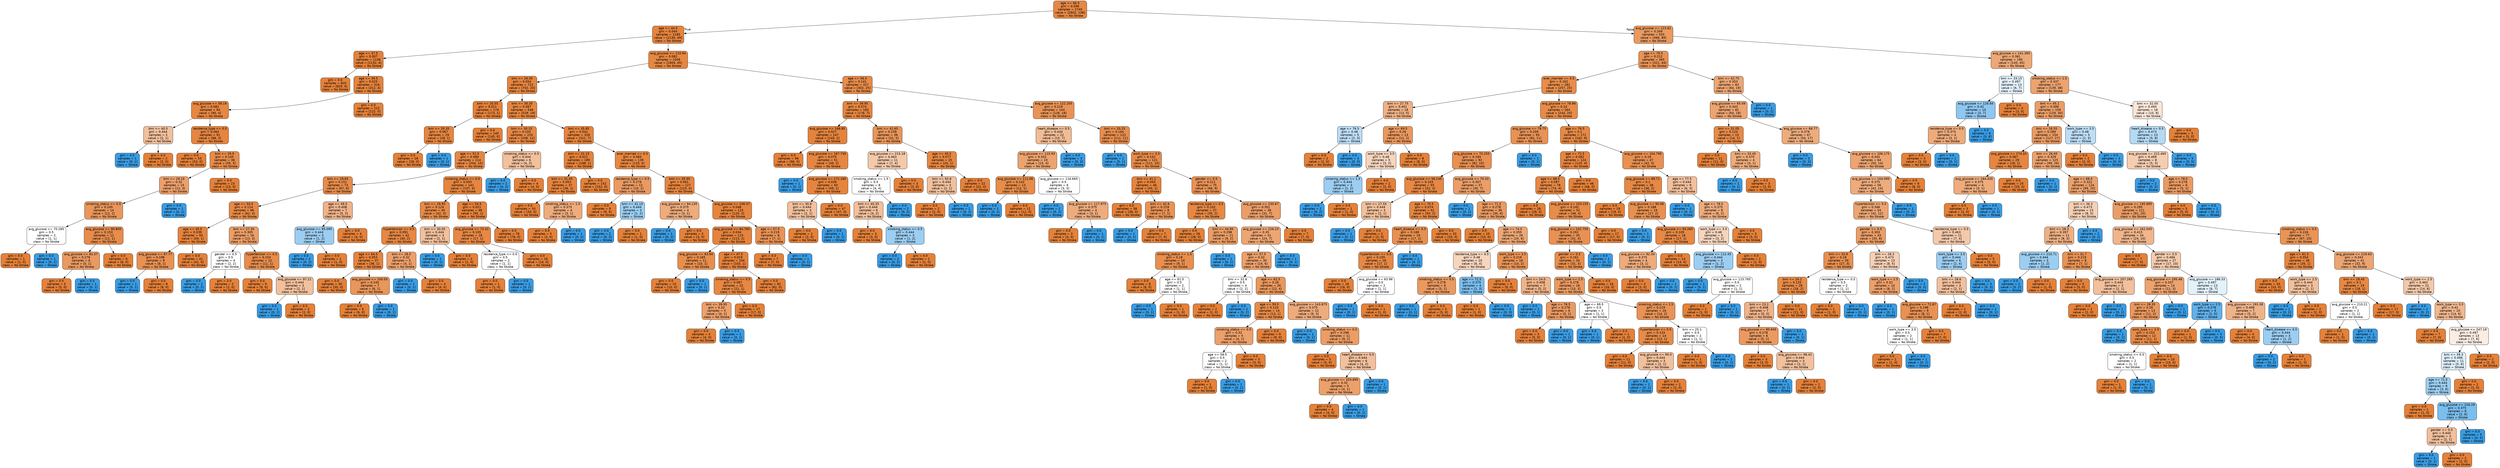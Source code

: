 digraph Tree {
node [shape=box, style="filled, rounded", color="black", fontname="helvetica"] ;
edge [fontname="helvetica"] ;
0 [label="age <= 66.5\ngini = 0.096\nsamples = 2740\nvalue = [2602, 138]\nclass = No Stroke", fillcolor="#e68844"] ;
1 [label="age <= 44.5\ngini = 0.044\nsamples = 2185\nvalue = [2136, 49]\nclass = No Stroke", fillcolor="#e6843e"] ;
0 -> 1 [labeldistance=2.5, labelangle=45, headlabel="True"] ;
2 [label="age <= 37.5\ngini = 0.007\nsamples = 1136\nvalue = [1132, 4]\nclass = No Stroke", fillcolor="#e5813a"] ;
1 -> 2 ;
3 [label="gini = 0.0\nsamples = 820\nvalue = [820, 0]\nclass = No Stroke", fillcolor="#e58139"] ;
2 -> 3 ;
4 [label="age <= 39.5\ngini = 0.025\nsamples = 316\nvalue = [312, 4]\nclass = No Stroke", fillcolor="#e5833c"] ;
2 -> 4 ;
5 [label="avg_glucose <= 58.19\ngini = 0.081\nsamples = 94\nvalue = [90, 4]\nclass = No Stroke", fillcolor="#e68742"] ;
4 -> 5 ;
6 [label="bmi <= 40.5\ngini = 0.444\nsamples = 3\nvalue = [2, 1]\nclass = No Stroke", fillcolor="#f2c09c"] ;
5 -> 6 ;
7 [label="gini = 0.0\nsamples = 1\nvalue = [0, 1]\nclass = Stroke", fillcolor="#399de5"] ;
6 -> 7 ;
8 [label="gini = 0.0\nsamples = 2\nvalue = [2, 0]\nclass = No Stroke", fillcolor="#e58139"] ;
6 -> 8 ;
9 [label="residence_type <= 0.5\ngini = 0.064\nsamples = 91\nvalue = [88, 3]\nclass = No Stroke", fillcolor="#e68540"] ;
5 -> 9 ;
10 [label="gini = 0.0\nsamples = 53\nvalue = [53, 0]\nclass = No Stroke", fillcolor="#e58139"] ;
9 -> 10 ;
11 [label="bmi <= 29.9\ngini = 0.145\nsamples = 38\nvalue = [35, 3]\nclass = No Stroke", fillcolor="#e78c4a"] ;
9 -> 11 ;
12 [label="bmi <= 29.15\ngini = 0.32\nsamples = 15\nvalue = [12, 3]\nclass = No Stroke", fillcolor="#eca06a"] ;
11 -> 12 ;
13 [label="smoking_status <= 0.5\ngini = 0.245\nsamples = 14\nvalue = [12, 2]\nclass = No Stroke", fillcolor="#e9965a"] ;
12 -> 13 ;
14 [label="avg_glucose <= 70.285\ngini = 0.5\nsamples = 2\nvalue = [1, 1]\nclass = No Stroke", fillcolor="#ffffff"] ;
13 -> 14 ;
15 [label="gini = 0.0\nsamples = 1\nvalue = [1, 0]\nclass = No Stroke", fillcolor="#e58139"] ;
14 -> 15 ;
16 [label="gini = 0.0\nsamples = 1\nvalue = [0, 1]\nclass = Stroke", fillcolor="#399de5"] ;
14 -> 16 ;
17 [label="avg_glucose <= 90.805\ngini = 0.153\nsamples = 12\nvalue = [11, 1]\nclass = No Stroke", fillcolor="#e78c4b"] ;
13 -> 17 ;
18 [label="avg_glucose <= 81.07\ngini = 0.278\nsamples = 6\nvalue = [5, 1]\nclass = No Stroke", fillcolor="#ea9a61"] ;
17 -> 18 ;
19 [label="gini = 0.0\nsamples = 5\nvalue = [5, 0]\nclass = No Stroke", fillcolor="#e58139"] ;
18 -> 19 ;
20 [label="gini = 0.0\nsamples = 1\nvalue = [0, 1]\nclass = Stroke", fillcolor="#399de5"] ;
18 -> 20 ;
21 [label="gini = 0.0\nsamples = 6\nvalue = [6, 0]\nclass = No Stroke", fillcolor="#e58139"] ;
17 -> 21 ;
22 [label="gini = 0.0\nsamples = 1\nvalue = [0, 1]\nclass = Stroke", fillcolor="#399de5"] ;
12 -> 22 ;
23 [label="gini = 0.0\nsamples = 23\nvalue = [23, 0]\nclass = No Stroke", fillcolor="#e58139"] ;
11 -> 23 ;
24 [label="gini = 0.0\nsamples = 222\nvalue = [222, 0]\nclass = No Stroke", fillcolor="#e58139"] ;
4 -> 24 ;
25 [label="avg_glucose <= 110.94\ngini = 0.082\nsamples = 1049\nvalue = [1004, 45]\nclass = No Stroke", fillcolor="#e68742"] ;
1 -> 25 ;
26 [label="bmi <= 26.35\ngini = 0.054\nsamples = 722\nvalue = [702, 20]\nclass = No Stroke", fillcolor="#e6853f"] ;
25 -> 26 ;
27 [label="bmi <= 20.55\ngini = 0.011\nsamples = 174\nvalue = [173, 1]\nclass = No Stroke", fillcolor="#e5823a"] ;
26 -> 27 ;
28 [label="bmi <= 20.35\ngini = 0.067\nsamples = 29\nvalue = [28, 1]\nclass = No Stroke", fillcolor="#e68640"] ;
27 -> 28 ;
29 [label="gini = 0.0\nsamples = 28\nvalue = [28, 0]\nclass = No Stroke", fillcolor="#e58139"] ;
28 -> 29 ;
30 [label="gini = 0.0\nsamples = 1\nvalue = [0, 1]\nclass = Stroke", fillcolor="#399de5"] ;
28 -> 30 ;
31 [label="gini = 0.0\nsamples = 145\nvalue = [145, 0]\nclass = No Stroke", fillcolor="#e58139"] ;
27 -> 31 ;
32 [label="bmi <= 30.35\ngini = 0.067\nsamples = 548\nvalue = [529, 19]\nclass = No Stroke", fillcolor="#e68640"] ;
26 -> 32 ;
33 [label="bmi <= 30.15\ngini = 0.103\nsamples = 220\nvalue = [208, 12]\nclass = No Stroke", fillcolor="#e68844"] ;
32 -> 33 ;
34 [label="age <= 52.5\ngini = 0.089\nsamples = 214\nvalue = [204, 10]\nclass = No Stroke", fillcolor="#e68743"] ;
33 -> 34 ;
35 [label="bmi <= 29.65\ngini = 0.151\nsamples = 73\nvalue = [67, 6]\nclass = No Stroke", fillcolor="#e78c4b"] ;
34 -> 35 ;
36 [label="age <= 50.5\ngini = 0.114\nsamples = 66\nvalue = [62, 4]\nclass = No Stroke", fillcolor="#e78946"] ;
35 -> 36 ;
37 [label="age <= 45.5\ngini = 0.039\nsamples = 50\nvalue = [49, 1]\nclass = No Stroke", fillcolor="#e6843d"] ;
36 -> 37 ;
38 [label="avg_glucose <= 67.77\ngini = 0.198\nsamples = 9\nvalue = [8, 1]\nclass = No Stroke", fillcolor="#e89152"] ;
37 -> 38 ;
39 [label="gini = 0.0\nsamples = 1\nvalue = [0, 1]\nclass = Stroke", fillcolor="#399de5"] ;
38 -> 39 ;
40 [label="gini = 0.0\nsamples = 8\nvalue = [8, 0]\nclass = No Stroke", fillcolor="#e58139"] ;
38 -> 40 ;
41 [label="gini = 0.0\nsamples = 41\nvalue = [41, 0]\nclass = No Stroke", fillcolor="#e58139"] ;
37 -> 41 ;
42 [label="bmi <= 27.35\ngini = 0.305\nsamples = 16\nvalue = [13, 3]\nclass = No Stroke", fillcolor="#eb9e67"] ;
36 -> 42 ;
43 [label="gender <= 0.5\ngini = 0.5\nsamples = 4\nvalue = [2, 2]\nclass = No Stroke", fillcolor="#ffffff"] ;
42 -> 43 ;
44 [label="gini = 0.0\nsamples = 2\nvalue = [0, 2]\nclass = Stroke", fillcolor="#399de5"] ;
43 -> 44 ;
45 [label="gini = 0.0\nsamples = 2\nvalue = [2, 0]\nclass = No Stroke", fillcolor="#e58139"] ;
43 -> 45 ;
46 [label="hypertension <= 0.5\ngini = 0.153\nsamples = 12\nvalue = [11, 1]\nclass = No Stroke", fillcolor="#e78c4b"] ;
42 -> 46 ;
47 [label="gini = 0.0\nsamples = 9\nvalue = [9, 0]\nclass = No Stroke", fillcolor="#e58139"] ;
46 -> 47 ;
48 [label="avg_glucose <= 97.21\ngini = 0.444\nsamples = 3\nvalue = [2, 1]\nclass = No Stroke", fillcolor="#f2c09c"] ;
46 -> 48 ;
49 [label="gini = 0.0\nsamples = 1\nvalue = [0, 1]\nclass = Stroke", fillcolor="#399de5"] ;
48 -> 49 ;
50 [label="gini = 0.0\nsamples = 2\nvalue = [2, 0]\nclass = No Stroke", fillcolor="#e58139"] ;
48 -> 50 ;
51 [label="age <= 49.5\ngini = 0.408\nsamples = 7\nvalue = [5, 2]\nclass = No Stroke", fillcolor="#efb388"] ;
35 -> 51 ;
52 [label="avg_glucose <= 95.095\ngini = 0.444\nsamples = 3\nvalue = [1, 2]\nclass = Stroke", fillcolor="#9ccef2"] ;
51 -> 52 ;
53 [label="gini = 0.0\nsamples = 2\nvalue = [0, 2]\nclass = Stroke", fillcolor="#399de5"] ;
52 -> 53 ;
54 [label="gini = 0.0\nsamples = 1\nvalue = [1, 0]\nclass = No Stroke", fillcolor="#e58139"] ;
52 -> 54 ;
55 [label="gini = 0.0\nsamples = 4\nvalue = [4, 0]\nclass = No Stroke", fillcolor="#e58139"] ;
51 -> 55 ;
56 [label="smoking_status <= 0.5\ngini = 0.055\nsamples = 141\nvalue = [137, 4]\nclass = No Stroke", fillcolor="#e6853f"] ;
34 -> 56 ;
57 [label="bmi <= 29.95\ngini = 0.124\nsamples = 45\nvalue = [42, 3]\nclass = No Stroke", fillcolor="#e78a47"] ;
56 -> 57 ;
58 [label="hypertension <= 0.5\ngini = 0.091\nsamples = 42\nvalue = [40, 2]\nclass = No Stroke", fillcolor="#e68743"] ;
57 -> 58 ;
59 [label="age <= 64.5\ngini = 0.053\nsamples = 37\nvalue = [36, 1]\nclass = No Stroke", fillcolor="#e6843e"] ;
58 -> 59 ;
60 [label="gini = 0.0\nsamples = 30\nvalue = [30, 0]\nclass = No Stroke", fillcolor="#e58139"] ;
59 -> 60 ;
61 [label="avg_glucose <= 100.05\ngini = 0.245\nsamples = 7\nvalue = [6, 1]\nclass = No Stroke", fillcolor="#e9965a"] ;
59 -> 61 ;
62 [label="gini = 0.0\nsamples = 6\nvalue = [6, 0]\nclass = No Stroke", fillcolor="#e58139"] ;
61 -> 62 ;
63 [label="gini = 0.0\nsamples = 1\nvalue = [0, 1]\nclass = Stroke", fillcolor="#399de5"] ;
61 -> 63 ;
64 [label="bmi <= 28.0\ngini = 0.32\nsamples = 5\nvalue = [4, 1]\nclass = No Stroke", fillcolor="#eca06a"] ;
58 -> 64 ;
65 [label="gini = 0.0\nsamples = 1\nvalue = [0, 1]\nclass = Stroke", fillcolor="#399de5"] ;
64 -> 65 ;
66 [label="gini = 0.0\nsamples = 4\nvalue = [4, 0]\nclass = No Stroke", fillcolor="#e58139"] ;
64 -> 66 ;
67 [label="bmi <= 30.05\ngini = 0.444\nsamples = 3\nvalue = [2, 1]\nclass = No Stroke", fillcolor="#f2c09c"] ;
57 -> 67 ;
68 [label="gini = 0.0\nsamples = 1\nvalue = [0, 1]\nclass = Stroke", fillcolor="#399de5"] ;
67 -> 68 ;
69 [label="gini = 0.0\nsamples = 2\nvalue = [2, 0]\nclass = No Stroke", fillcolor="#e58139"] ;
67 -> 69 ;
70 [label="age <= 54.5\ngini = 0.021\nsamples = 96\nvalue = [95, 1]\nclass = No Stroke", fillcolor="#e5823b"] ;
56 -> 70 ;
71 [label="avg_glucose <= 72.41\ngini = 0.105\nsamples = 18\nvalue = [17, 1]\nclass = No Stroke", fillcolor="#e78845"] ;
70 -> 71 ;
72 [label="residence_type <= 0.5\ngini = 0.5\nsamples = 2\nvalue = [1, 1]\nclass = No Stroke", fillcolor="#ffffff"] ;
71 -> 72 ;
73 [label="gini = 0.0\nsamples = 1\nvalue = [1, 0]\nclass = No Stroke", fillcolor="#e58139"] ;
72 -> 73 ;
74 [label="gini = 0.0\nsamples = 1\nvalue = [0, 1]\nclass = Stroke", fillcolor="#399de5"] ;
72 -> 74 ;
75 [label="gini = 0.0\nsamples = 16\nvalue = [16, 0]\nclass = No Stroke", fillcolor="#e58139"] ;
71 -> 75 ;
76 [label="gini = 0.0\nsamples = 78\nvalue = [78, 0]\nclass = No Stroke", fillcolor="#e58139"] ;
70 -> 76 ;
77 [label="smoking_status <= 0.5\ngini = 0.444\nsamples = 6\nvalue = [4, 2]\nclass = No Stroke", fillcolor="#f2c09c"] ;
33 -> 77 ;
78 [label="gini = 0.0\nsamples = 2\nvalue = [0, 2]\nclass = Stroke", fillcolor="#399de5"] ;
77 -> 78 ;
79 [label="gini = 0.0\nsamples = 4\nvalue = [4, 0]\nclass = No Stroke", fillcolor="#e58139"] ;
77 -> 79 ;
80 [label="bmi <= 35.85\ngini = 0.042\nsamples = 328\nvalue = [321, 7]\nclass = No Stroke", fillcolor="#e6843d"] ;
32 -> 80 ;
81 [label="bmi <= 31.15\ngini = 0.011\nsamples = 189\nvalue = [188, 1]\nclass = No Stroke", fillcolor="#e5823a"] ;
80 -> 81 ;
82 [label="bmi <= 31.05\ngini = 0.053\nsamples = 37\nvalue = [36, 1]\nclass = No Stroke", fillcolor="#e6843e"] ;
81 -> 82 ;
83 [label="gini = 0.0\nsamples = 33\nvalue = [33, 0]\nclass = No Stroke", fillcolor="#e58139"] ;
82 -> 83 ;
84 [label="smoking_status <= 1.5\ngini = 0.375\nsamples = 4\nvalue = [3, 1]\nclass = No Stroke", fillcolor="#eeab7b"] ;
82 -> 84 ;
85 [label="gini = 0.0\nsamples = 3\nvalue = [3, 0]\nclass = No Stroke", fillcolor="#e58139"] ;
84 -> 85 ;
86 [label="gini = 0.0\nsamples = 1\nvalue = [0, 1]\nclass = Stroke", fillcolor="#399de5"] ;
84 -> 86 ;
87 [label="gini = 0.0\nsamples = 152\nvalue = [152, 0]\nclass = No Stroke", fillcolor="#e58139"] ;
81 -> 87 ;
88 [label="ever_married <= 0.5\ngini = 0.083\nsamples = 139\nvalue = [133, 6]\nclass = No Stroke", fillcolor="#e68742"] ;
80 -> 88 ;
89 [label="residence_type <= 0.5\ngini = 0.278\nsamples = 12\nvalue = [10, 2]\nclass = No Stroke", fillcolor="#ea9a61"] ;
88 -> 89 ;
90 [label="gini = 0.0\nsamples = 9\nvalue = [9, 0]\nclass = No Stroke", fillcolor="#e58139"] ;
89 -> 90 ;
91 [label="bmi <= 41.15\ngini = 0.444\nsamples = 3\nvalue = [1, 2]\nclass = Stroke", fillcolor="#9ccef2"] ;
89 -> 91 ;
92 [label="gini = 0.0\nsamples = 2\nvalue = [0, 2]\nclass = Stroke", fillcolor="#399de5"] ;
91 -> 92 ;
93 [label="gini = 0.0\nsamples = 1\nvalue = [1, 0]\nclass = No Stroke", fillcolor="#e58139"] ;
91 -> 93 ;
94 [label="bmi <= 35.95\ngini = 0.061\nsamples = 127\nvalue = [123, 4]\nclass = No Stroke", fillcolor="#e6853f"] ;
88 -> 94 ;
95 [label="avg_glucose <= 94.135\ngini = 0.375\nsamples = 4\nvalue = [3, 1]\nclass = No Stroke", fillcolor="#eeab7b"] ;
94 -> 95 ;
96 [label="gini = 0.0\nsamples = 1\nvalue = [0, 1]\nclass = Stroke", fillcolor="#399de5"] ;
95 -> 96 ;
97 [label="gini = 0.0\nsamples = 3\nvalue = [3, 0]\nclass = No Stroke", fillcolor="#e58139"] ;
95 -> 97 ;
98 [label="avg_glucose <= 106.57\ngini = 0.048\nsamples = 123\nvalue = [120, 3]\nclass = No Stroke", fillcolor="#e6843e"] ;
94 -> 98 ;
99 [label="avg_glucose <= 64.765\ngini = 0.034\nsamples = 115\nvalue = [113, 2]\nclass = No Stroke", fillcolor="#e5833d"] ;
98 -> 99 ;
100 [label="avg_glucose <= 63.94\ngini = 0.165\nsamples = 11\nvalue = [10, 1]\nclass = No Stroke", fillcolor="#e88e4d"] ;
99 -> 100 ;
101 [label="gini = 0.0\nsamples = 10\nvalue = [10, 0]\nclass = No Stroke", fillcolor="#e58139"] ;
100 -> 101 ;
102 [label="gini = 0.0\nsamples = 1\nvalue = [0, 1]\nclass = Stroke", fillcolor="#399de5"] ;
100 -> 102 ;
103 [label="age <= 47.5\ngini = 0.019\nsamples = 104\nvalue = [103, 1]\nclass = No Stroke", fillcolor="#e5823b"] ;
99 -> 103 ;
104 [label="smoking_status <= 0.5\ngini = 0.087\nsamples = 22\nvalue = [21, 1]\nclass = No Stroke", fillcolor="#e68742"] ;
103 -> 104 ;
105 [label="bmi <= 39.95\ngini = 0.32\nsamples = 5\nvalue = [4, 1]\nclass = No Stroke", fillcolor="#eca06a"] ;
104 -> 105 ;
106 [label="gini = 0.0\nsamples = 4\nvalue = [4, 0]\nclass = No Stroke", fillcolor="#e58139"] ;
105 -> 106 ;
107 [label="gini = 0.0\nsamples = 1\nvalue = [0, 1]\nclass = Stroke", fillcolor="#399de5"] ;
105 -> 107 ;
108 [label="gini = 0.0\nsamples = 17\nvalue = [17, 0]\nclass = No Stroke", fillcolor="#e58139"] ;
104 -> 108 ;
109 [label="gini = 0.0\nsamples = 82\nvalue = [82, 0]\nclass = No Stroke", fillcolor="#e58139"] ;
103 -> 109 ;
110 [label="age <= 57.5\ngini = 0.219\nsamples = 8\nvalue = [7, 1]\nclass = No Stroke", fillcolor="#e99355"] ;
98 -> 110 ;
111 [label="gini = 0.0\nsamples = 7\nvalue = [7, 0]\nclass = No Stroke", fillcolor="#e58139"] ;
110 -> 111 ;
112 [label="gini = 0.0\nsamples = 1\nvalue = [0, 1]\nclass = Stroke", fillcolor="#399de5"] ;
110 -> 112 ;
113 [label="age <= 56.5\ngini = 0.141\nsamples = 327\nvalue = [302, 25]\nclass = No Stroke", fillcolor="#e78b49"] ;
25 -> 113 ;
114 [label="bmi <= 39.95\ngini = 0.074\nsamples = 183\nvalue = [176, 7]\nclass = No Stroke", fillcolor="#e68641"] ;
113 -> 114 ;
115 [label="avg_glucose <= 166.85\ngini = 0.027\nsamples = 147\nvalue = [145, 2]\nclass = No Stroke", fillcolor="#e5833c"] ;
114 -> 115 ;
116 [label="gini = 0.0\nsamples = 96\nvalue = [96, 0]\nclass = No Stroke", fillcolor="#e58139"] ;
115 -> 116 ;
117 [label="avg_glucose <= 167.735\ngini = 0.075\nsamples = 51\nvalue = [49, 2]\nclass = No Stroke", fillcolor="#e68641"] ;
115 -> 117 ;
118 [label="gini = 0.0\nsamples = 1\nvalue = [0, 1]\nclass = Stroke", fillcolor="#399de5"] ;
117 -> 118 ;
119 [label="avg_glucose <= 172.185\ngini = 0.039\nsamples = 50\nvalue = [49, 1]\nclass = No Stroke", fillcolor="#e6843d"] ;
117 -> 119 ;
120 [label="bmi <= 30.8\ngini = 0.444\nsamples = 3\nvalue = [2, 1]\nclass = No Stroke", fillcolor="#f2c09c"] ;
119 -> 120 ;
121 [label="gini = 0.0\nsamples = 2\nvalue = [2, 0]\nclass = No Stroke", fillcolor="#e58139"] ;
120 -> 121 ;
122 [label="gini = 0.0\nsamples = 1\nvalue = [0, 1]\nclass = Stroke", fillcolor="#399de5"] ;
120 -> 122 ;
123 [label="gini = 0.0\nsamples = 47\nvalue = [47, 0]\nclass = No Stroke", fillcolor="#e58139"] ;
119 -> 123 ;
124 [label="bmi <= 42.65\ngini = 0.239\nsamples = 36\nvalue = [31, 5]\nclass = No Stroke", fillcolor="#e99559"] ;
114 -> 124 ;
125 [label="avg_glucose <= 215.18\ngini = 0.463\nsamples = 11\nvalue = [7, 4]\nclass = No Stroke", fillcolor="#f4c9aa"] ;
124 -> 125 ;
126 [label="smoking_status <= 1.5\ngini = 0.5\nsamples = 8\nvalue = [4, 4]\nclass = No Stroke", fillcolor="#ffffff"] ;
125 -> 126 ;
127 [label="bmi <= 40.35\ngini = 0.444\nsamples = 6\nvalue = [4, 2]\nclass = No Stroke", fillcolor="#f2c09c"] ;
126 -> 127 ;
128 [label="gini = 0.0\nsamples = 3\nvalue = [3, 0]\nclass = No Stroke", fillcolor="#e58139"] ;
127 -> 128 ;
129 [label="smoking_status <= 0.5\ngini = 0.444\nsamples = 3\nvalue = [1, 2]\nclass = Stroke", fillcolor="#9ccef2"] ;
127 -> 129 ;
130 [label="gini = 0.0\nsamples = 2\nvalue = [0, 2]\nclass = Stroke", fillcolor="#399de5"] ;
129 -> 130 ;
131 [label="gini = 0.0\nsamples = 1\nvalue = [1, 0]\nclass = No Stroke", fillcolor="#e58139"] ;
129 -> 131 ;
132 [label="gini = 0.0\nsamples = 2\nvalue = [0, 2]\nclass = Stroke", fillcolor="#399de5"] ;
126 -> 132 ;
133 [label="gini = 0.0\nsamples = 3\nvalue = [3, 0]\nclass = No Stroke", fillcolor="#e58139"] ;
125 -> 133 ;
134 [label="age <= 45.5\ngini = 0.077\nsamples = 25\nvalue = [24, 1]\nclass = No Stroke", fillcolor="#e68641"] ;
124 -> 134 ;
135 [label="bmi <= 55.8\ngini = 0.444\nsamples = 3\nvalue = [2, 1]\nclass = No Stroke", fillcolor="#f2c09c"] ;
134 -> 135 ;
136 [label="gini = 0.0\nsamples = 2\nvalue = [2, 0]\nclass = No Stroke", fillcolor="#e58139"] ;
135 -> 136 ;
137 [label="gini = 0.0\nsamples = 1\nvalue = [0, 1]\nclass = Stroke", fillcolor="#399de5"] ;
135 -> 137 ;
138 [label="gini = 0.0\nsamples = 22\nvalue = [22, 0]\nclass = No Stroke", fillcolor="#e58139"] ;
134 -> 138 ;
139 [label="avg_glucose <= 122.205\ngini = 0.219\nsamples = 144\nvalue = [126, 18]\nclass = No Stroke", fillcolor="#e99355"] ;
113 -> 139 ;
140 [label="heart_disease <= 0.5\ngini = 0.434\nsamples = 22\nvalue = [15, 7]\nclass = No Stroke", fillcolor="#f1bc95"] ;
139 -> 140 ;
141 [label="avg_glucose <= 115.93\ngini = 0.332\nsamples = 19\nvalue = [15, 4]\nclass = No Stroke", fillcolor="#eca36e"] ;
140 -> 141 ;
142 [label="avg_glucose <= 111.06\ngini = 0.142\nsamples = 13\nvalue = [12, 1]\nclass = No Stroke", fillcolor="#e78c49"] ;
141 -> 142 ;
143 [label="gini = 0.0\nsamples = 1\nvalue = [0, 1]\nclass = Stroke", fillcolor="#399de5"] ;
142 -> 143 ;
144 [label="gini = 0.0\nsamples = 12\nvalue = [12, 0]\nclass = No Stroke", fillcolor="#e58139"] ;
142 -> 144 ;
145 [label="avg_glucose <= 116.665\ngini = 0.5\nsamples = 6\nvalue = [3, 3]\nclass = No Stroke", fillcolor="#ffffff"] ;
141 -> 145 ;
146 [label="gini = 0.0\nsamples = 2\nvalue = [0, 2]\nclass = Stroke", fillcolor="#399de5"] ;
145 -> 146 ;
147 [label="avg_glucose <= 117.975\ngini = 0.375\nsamples = 4\nvalue = [3, 1]\nclass = No Stroke", fillcolor="#eeab7b"] ;
145 -> 147 ;
148 [label="gini = 0.0\nsamples = 3\nvalue = [3, 0]\nclass = No Stroke", fillcolor="#e58139"] ;
147 -> 148 ;
149 [label="gini = 0.0\nsamples = 1\nvalue = [0, 1]\nclass = Stroke", fillcolor="#399de5"] ;
147 -> 149 ;
150 [label="gini = 0.0\nsamples = 3\nvalue = [0, 3]\nclass = Stroke", fillcolor="#399de5"] ;
140 -> 150 ;
151 [label="bmi <= 20.25\ngini = 0.164\nsamples = 122\nvalue = [111, 11]\nclass = No Stroke", fillcolor="#e88d4d"] ;
139 -> 151 ;
152 [label="gini = 0.0\nsamples = 1\nvalue = [0, 1]\nclass = Stroke", fillcolor="#399de5"] ;
151 -> 152 ;
153 [label="work_type <= 3.5\ngini = 0.152\nsamples = 121\nvalue = [111, 10]\nclass = No Stroke", fillcolor="#e78c4b"] ;
151 -> 153 ;
154 [label="bmi <= 41.1\ngini = 0.043\nsamples = 46\nvalue = [45, 1]\nclass = No Stroke", fillcolor="#e6843d"] ;
153 -> 154 ;
155 [label="gini = 0.0\nsamples = 38\nvalue = [38, 0]\nclass = No Stroke", fillcolor="#e58139"] ;
154 -> 155 ;
156 [label="bmi <= 42.6\ngini = 0.219\nsamples = 8\nvalue = [7, 1]\nclass = No Stroke", fillcolor="#e99355"] ;
154 -> 156 ;
157 [label="gini = 0.0\nsamples = 1\nvalue = [0, 1]\nclass = Stroke", fillcolor="#399de5"] ;
156 -> 157 ;
158 [label="gini = 0.0\nsamples = 7\nvalue = [7, 0]\nclass = No Stroke", fillcolor="#e58139"] ;
156 -> 158 ;
159 [label="gender <= 0.5\ngini = 0.211\nsamples = 75\nvalue = [66, 9]\nclass = No Stroke", fillcolor="#e99254"] ;
153 -> 159 ;
160 [label="residence_type <= 0.5\ngini = 0.102\nsamples = 37\nvalue = [35, 2]\nclass = No Stroke", fillcolor="#e68844"] ;
159 -> 160 ;
161 [label="gini = 0.0\nsamples = 26\nvalue = [26, 0]\nclass = No Stroke", fillcolor="#e58139"] ;
160 -> 161 ;
162 [label="bmi <= 44.95\ngini = 0.298\nsamples = 11\nvalue = [9, 2]\nclass = No Stroke", fillcolor="#eb9d65"] ;
160 -> 162 ;
163 [label="smoking_status <= 1.5\ngini = 0.18\nsamples = 10\nvalue = [9, 1]\nclass = No Stroke", fillcolor="#e88f4f"] ;
162 -> 163 ;
164 [label="gini = 0.0\nsamples = 8\nvalue = [8, 0]\nclass = No Stroke", fillcolor="#e58139"] ;
163 -> 164 ;
165 [label="age <= 61.5\ngini = 0.5\nsamples = 2\nvalue = [1, 1]\nclass = No Stroke", fillcolor="#ffffff"] ;
163 -> 165 ;
166 [label="gini = 0.0\nsamples = 1\nvalue = [0, 1]\nclass = Stroke", fillcolor="#399de5"] ;
165 -> 166 ;
167 [label="gini = 0.0\nsamples = 1\nvalue = [1, 0]\nclass = No Stroke", fillcolor="#e58139"] ;
165 -> 167 ;
168 [label="gini = 0.0\nsamples = 1\nvalue = [0, 1]\nclass = Stroke", fillcolor="#399de5"] ;
162 -> 168 ;
169 [label="avg_glucose <= 230.67\ngini = 0.301\nsamples = 38\nvalue = [31, 7]\nclass = No Stroke", fillcolor="#eb9d66"] ;
159 -> 169 ;
170 [label="avg_glucose <= 226.23\ngini = 0.35\nsamples = 31\nvalue = [24, 7]\nclass = No Stroke", fillcolor="#eda673"] ;
169 -> 170 ;
171 [label="age <= 57.5\ngini = 0.32\nsamples = 30\nvalue = [24, 6]\nclass = No Stroke", fillcolor="#eca06a"] ;
170 -> 171 ;
172 [label="bmi <= 32.6\ngini = 0.5\nsamples = 4\nvalue = [2, 2]\nclass = No Stroke", fillcolor="#ffffff"] ;
171 -> 172 ;
173 [label="gini = 0.0\nsamples = 2\nvalue = [2, 0]\nclass = No Stroke", fillcolor="#e58139"] ;
172 -> 173 ;
174 [label="gini = 0.0\nsamples = 2\nvalue = [0, 2]\nclass = Stroke", fillcolor="#399de5"] ;
172 -> 174 ;
175 [label="age <= 62.5\ngini = 0.26\nsamples = 26\nvalue = [22, 4]\nclass = No Stroke", fillcolor="#ea985d"] ;
171 -> 175 ;
176 [label="age <= 59.5\ngini = 0.133\nsamples = 14\nvalue = [13, 1]\nclass = No Stroke", fillcolor="#e78b48"] ;
175 -> 176 ;
177 [label="smoking_status <= 0.5\ngini = 0.32\nsamples = 5\nvalue = [4, 1]\nclass = No Stroke", fillcolor="#eca06a"] ;
176 -> 177 ;
178 [label="age <= 58.5\ngini = 0.5\nsamples = 2\nvalue = [1, 1]\nclass = No Stroke", fillcolor="#ffffff"] ;
177 -> 178 ;
179 [label="gini = 0.0\nsamples = 1\nvalue = [1, 0]\nclass = No Stroke", fillcolor="#e58139"] ;
178 -> 179 ;
180 [label="gini = 0.0\nsamples = 1\nvalue = [0, 1]\nclass = Stroke", fillcolor="#399de5"] ;
178 -> 180 ;
181 [label="gini = 0.0\nsamples = 3\nvalue = [3, 0]\nclass = No Stroke", fillcolor="#e58139"] ;
177 -> 181 ;
182 [label="gini = 0.0\nsamples = 9\nvalue = [9, 0]\nclass = No Stroke", fillcolor="#e58139"] ;
176 -> 182 ;
183 [label="avg_glucose <= 143.875\ngini = 0.375\nsamples = 12\nvalue = [9, 3]\nclass = No Stroke", fillcolor="#eeab7b"] ;
175 -> 183 ;
184 [label="gini = 0.0\nsamples = 1\nvalue = [0, 1]\nclass = Stroke", fillcolor="#399de5"] ;
183 -> 184 ;
185 [label="smoking_status <= 0.5\ngini = 0.298\nsamples = 11\nvalue = [9, 2]\nclass = No Stroke", fillcolor="#eb9d65"] ;
183 -> 185 ;
186 [label="gini = 0.0\nsamples = 5\nvalue = [5, 0]\nclass = No Stroke", fillcolor="#e58139"] ;
185 -> 186 ;
187 [label="heart_disease <= 0.5\ngini = 0.444\nsamples = 6\nvalue = [4, 2]\nclass = No Stroke", fillcolor="#f2c09c"] ;
185 -> 187 ;
188 [label="avg_glucose <= 203.895\ngini = 0.32\nsamples = 5\nvalue = [4, 1]\nclass = No Stroke", fillcolor="#eca06a"] ;
187 -> 188 ;
189 [label="gini = 0.0\nsamples = 4\nvalue = [4, 0]\nclass = No Stroke", fillcolor="#e58139"] ;
188 -> 189 ;
190 [label="gini = 0.0\nsamples = 1\nvalue = [0, 1]\nclass = Stroke", fillcolor="#399de5"] ;
188 -> 190 ;
191 [label="gini = 0.0\nsamples = 1\nvalue = [0, 1]\nclass = Stroke", fillcolor="#399de5"] ;
187 -> 191 ;
192 [label="gini = 0.0\nsamples = 1\nvalue = [0, 1]\nclass = Stroke", fillcolor="#399de5"] ;
170 -> 192 ;
193 [label="gini = 0.0\nsamples = 7\nvalue = [7, 0]\nclass = No Stroke", fillcolor="#e58139"] ;
169 -> 193 ;
194 [label="avg_glucose <= 123.81\ngini = 0.269\nsamples = 555\nvalue = [466, 89]\nclass = No Stroke", fillcolor="#ea995f"] ;
0 -> 194 [labeldistance=2.5, labelangle=-45, headlabel="False"] ;
195 [label="age <= 79.5\ngini = 0.212\nsamples = 365\nvalue = [321, 44]\nclass = No Stroke", fillcolor="#e99254"] ;
194 -> 195 ;
196 [label="ever_married <= 0.5\ngini = 0.162\nsamples = 282\nvalue = [257, 25]\nclass = No Stroke", fillcolor="#e88d4c"] ;
195 -> 196 ;
197 [label="bmi <= 27.75\ngini = 0.401\nsamples = 18\nvalue = [13, 5]\nclass = No Stroke", fillcolor="#efb185"] ;
196 -> 197 ;
198 [label="age <= 76.5\ngini = 0.48\nsamples = 5\nvalue = [2, 3]\nclass = Stroke", fillcolor="#bddef6"] ;
197 -> 198 ;
199 [label="gini = 0.0\nsamples = 2\nvalue = [2, 0]\nclass = No Stroke", fillcolor="#e58139"] ;
198 -> 199 ;
200 [label="gini = 0.0\nsamples = 3\nvalue = [0, 3]\nclass = Stroke", fillcolor="#399de5"] ;
198 -> 200 ;
201 [label="age <= 69.5\ngini = 0.26\nsamples = 13\nvalue = [11, 2]\nclass = No Stroke", fillcolor="#ea985d"] ;
197 -> 201 ;
202 [label="work_type <= 3.5\ngini = 0.48\nsamples = 5\nvalue = [3, 2]\nclass = No Stroke", fillcolor="#f6d5bd"] ;
201 -> 202 ;
203 [label="smoking_status <= 1.5\ngini = 0.444\nsamples = 3\nvalue = [1, 2]\nclass = Stroke", fillcolor="#9ccef2"] ;
202 -> 203 ;
204 [label="gini = 0.0\nsamples = 2\nvalue = [0, 2]\nclass = Stroke", fillcolor="#399de5"] ;
203 -> 204 ;
205 [label="gini = 0.0\nsamples = 1\nvalue = [1, 0]\nclass = No Stroke", fillcolor="#e58139"] ;
203 -> 205 ;
206 [label="gini = 0.0\nsamples = 2\nvalue = [2, 0]\nclass = No Stroke", fillcolor="#e58139"] ;
202 -> 206 ;
207 [label="gini = 0.0\nsamples = 8\nvalue = [8, 0]\nclass = No Stroke", fillcolor="#e58139"] ;
201 -> 207 ;
208 [label="avg_glucose <= 78.98\ngini = 0.14\nsamples = 264\nvalue = [244, 20]\nclass = No Stroke", fillcolor="#e78b49"] ;
196 -> 208 ;
209 [label="avg_glucose <= 78.75\ngini = 0.209\nsamples = 93\nvalue = [82, 11]\nclass = No Stroke", fillcolor="#e89254"] ;
208 -> 209 ;
210 [label="avg_glucose <= 70.255\ngini = 0.194\nsamples = 92\nvalue = [82, 10]\nclass = No Stroke", fillcolor="#e89051"] ;
209 -> 210 ;
211 [label="avg_glucose <= 56.145\ngini = 0.103\nsamples = 55\nvalue = [52, 3]\nclass = No Stroke", fillcolor="#e68844"] ;
210 -> 211 ;
212 [label="bmi <= 27.55\ngini = 0.444\nsamples = 3\nvalue = [2, 1]\nclass = No Stroke", fillcolor="#f2c09c"] ;
211 -> 212 ;
213 [label="gini = 0.0\nsamples = 1\nvalue = [0, 1]\nclass = Stroke", fillcolor="#399de5"] ;
212 -> 213 ;
214 [label="gini = 0.0\nsamples = 2\nvalue = [2, 0]\nclass = No Stroke", fillcolor="#e58139"] ;
212 -> 214 ;
215 [label="age <= 70.5\ngini = 0.074\nsamples = 52\nvalue = [50, 2]\nclass = No Stroke", fillcolor="#e68641"] ;
211 -> 215 ;
216 [label="heart_disease <= 0.5\ngini = 0.188\nsamples = 19\nvalue = [17, 2]\nclass = No Stroke", fillcolor="#e89050"] ;
215 -> 216 ;
217 [label="hypertension <= 0.5\ngini = 0.105\nsamples = 18\nvalue = [17, 1]\nclass = No Stroke", fillcolor="#e78845"] ;
216 -> 217 ;
218 [label="gini = 0.0\nsamples = 16\nvalue = [16, 0]\nclass = No Stroke", fillcolor="#e58139"] ;
217 -> 218 ;
219 [label="avg_glucose <= 63.96\ngini = 0.5\nsamples = 2\nvalue = [1, 1]\nclass = No Stroke", fillcolor="#ffffff"] ;
217 -> 219 ;
220 [label="gini = 0.0\nsamples = 1\nvalue = [0, 1]\nclass = Stroke", fillcolor="#399de5"] ;
219 -> 220 ;
221 [label="gini = 0.0\nsamples = 1\nvalue = [1, 0]\nclass = No Stroke", fillcolor="#e58139"] ;
219 -> 221 ;
222 [label="gini = 0.0\nsamples = 1\nvalue = [0, 1]\nclass = Stroke", fillcolor="#399de5"] ;
216 -> 222 ;
223 [label="gini = 0.0\nsamples = 33\nvalue = [33, 0]\nclass = No Stroke", fillcolor="#e58139"] ;
215 -> 223 ;
224 [label="avg_glucose <= 70.33\ngini = 0.307\nsamples = 37\nvalue = [30, 7]\nclass = No Stroke", fillcolor="#eb9e67"] ;
210 -> 224 ;
225 [label="gini = 0.0\nsamples = 1\nvalue = [0, 1]\nclass = Stroke", fillcolor="#399de5"] ;
224 -> 225 ;
226 [label="age <= 71.5\ngini = 0.278\nsamples = 36\nvalue = [30, 6]\nclass = No Stroke", fillcolor="#ea9a61"] ;
224 -> 226 ;
227 [label="gini = 0.0\nsamples = 10\nvalue = [10, 0]\nclass = No Stroke", fillcolor="#e58139"] ;
226 -> 227 ;
228 [label="age <= 74.5\ngini = 0.355\nsamples = 26\nvalue = [20, 6]\nclass = No Stroke", fillcolor="#eda774"] ;
226 -> 228 ;
229 [label="residence_type <= 0.5\ngini = 0.48\nsamples = 10\nvalue = [6, 4]\nclass = No Stroke", fillcolor="#f6d5bd"] ;
228 -> 229 ;
230 [label="smoking_status <= 0.5\ngini = 0.278\nsamples = 6\nvalue = [5, 1]\nclass = No Stroke", fillcolor="#ea9a61"] ;
229 -> 230 ;
231 [label="gini = 0.0\nsamples = 1\nvalue = [0, 1]\nclass = Stroke", fillcolor="#399de5"] ;
230 -> 231 ;
232 [label="gini = 0.0\nsamples = 5\nvalue = [5, 0]\nclass = No Stroke", fillcolor="#e58139"] ;
230 -> 232 ;
233 [label="age <= 72.5\ngini = 0.375\nsamples = 4\nvalue = [1, 3]\nclass = Stroke", fillcolor="#7bbeee"] ;
229 -> 233 ;
234 [label="gini = 0.0\nsamples = 1\nvalue = [1, 0]\nclass = No Stroke", fillcolor="#e58139"] ;
233 -> 234 ;
235 [label="gini = 0.0\nsamples = 3\nvalue = [0, 3]\nclass = Stroke", fillcolor="#399de5"] ;
233 -> 235 ;
236 [label="work_type <= 3.5\ngini = 0.219\nsamples = 16\nvalue = [14, 2]\nclass = No Stroke", fillcolor="#e99355"] ;
228 -> 236 ;
237 [label="gini = 0.0\nsamples = 9\nvalue = [9, 0]\nclass = No Stroke", fillcolor="#e58139"] ;
236 -> 237 ;
238 [label="bmi <= 24.0\ngini = 0.408\nsamples = 7\nvalue = [5, 2]\nclass = No Stroke", fillcolor="#efb388"] ;
236 -> 238 ;
239 [label="gini = 0.0\nsamples = 1\nvalue = [0, 1]\nclass = Stroke", fillcolor="#399de5"] ;
238 -> 239 ;
240 [label="age <= 78.5\ngini = 0.278\nsamples = 6\nvalue = [5, 1]\nclass = No Stroke", fillcolor="#ea9a61"] ;
238 -> 240 ;
241 [label="gini = 0.0\nsamples = 5\nvalue = [5, 0]\nclass = No Stroke", fillcolor="#e58139"] ;
240 -> 241 ;
242 [label="gini = 0.0\nsamples = 1\nvalue = [0, 1]\nclass = Stroke", fillcolor="#399de5"] ;
240 -> 242 ;
243 [label="gini = 0.0\nsamples = 1\nvalue = [0, 1]\nclass = Stroke", fillcolor="#399de5"] ;
209 -> 243 ;
244 [label="age <= 76.5\ngini = 0.1\nsamples = 171\nvalue = [162, 9]\nclass = No Stroke", fillcolor="#e68844"] ;
208 -> 244 ;
245 [label="age <= 72.5\ngini = 0.062\nsamples = 124\nvalue = [120, 4]\nclass = No Stroke", fillcolor="#e68540"] ;
244 -> 245 ;
246 [label="age <= 68.5\ngini = 0.097\nsamples = 78\nvalue = [74, 4]\nclass = No Stroke", fillcolor="#e68844"] ;
245 -> 246 ;
247 [label="gini = 0.0\nsamples = 26\nvalue = [26, 0]\nclass = No Stroke", fillcolor="#e58139"] ;
246 -> 247 ;
248 [label="avg_glucose <= 103.155\ngini = 0.142\nsamples = 52\nvalue = [48, 4]\nclass = No Stroke", fillcolor="#e78c49"] ;
246 -> 248 ;
249 [label="avg_glucose <= 102.755\ngini = 0.202\nsamples = 35\nvalue = [31, 4]\nclass = No Stroke", fillcolor="#e89153"] ;
248 -> 249 ;
250 [label="gender <= 0.5\ngini = 0.161\nsamples = 34\nvalue = [31, 3]\nclass = No Stroke", fillcolor="#e88d4c"] ;
249 -> 250 ;
251 [label="work_type <= 2.5\ngini = 0.278\nsamples = 18\nvalue = [15, 3]\nclass = No Stroke", fillcolor="#ea9a61"] ;
250 -> 251 ;
252 [label="age <= 69.5\ngini = 0.5\nsamples = 2\nvalue = [1, 1]\nclass = No Stroke", fillcolor="#ffffff"] ;
251 -> 252 ;
253 [label="gini = 0.0\nsamples = 1\nvalue = [0, 1]\nclass = Stroke", fillcolor="#399de5"] ;
252 -> 253 ;
254 [label="gini = 0.0\nsamples = 1\nvalue = [1, 0]\nclass = No Stroke", fillcolor="#e58139"] ;
252 -> 254 ;
255 [label="smoking_status <= 1.5\ngini = 0.219\nsamples = 16\nvalue = [14, 2]\nclass = No Stroke", fillcolor="#e99355"] ;
251 -> 255 ;
256 [label="hypertension <= 0.5\ngini = 0.133\nsamples = 14\nvalue = [13, 1]\nclass = No Stroke", fillcolor="#e78b48"] ;
255 -> 256 ;
257 [label="gini = 0.0\nsamples = 11\nvalue = [11, 0]\nclass = No Stroke", fillcolor="#e58139"] ;
256 -> 257 ;
258 [label="avg_glucose <= 90.0\ngini = 0.444\nsamples = 3\nvalue = [2, 1]\nclass = No Stroke", fillcolor="#f2c09c"] ;
256 -> 258 ;
259 [label="gini = 0.0\nsamples = 1\nvalue = [0, 1]\nclass = Stroke", fillcolor="#399de5"] ;
258 -> 259 ;
260 [label="gini = 0.0\nsamples = 2\nvalue = [2, 0]\nclass = No Stroke", fillcolor="#e58139"] ;
258 -> 260 ;
261 [label="bmi <= 25.1\ngini = 0.5\nsamples = 2\nvalue = [1, 1]\nclass = No Stroke", fillcolor="#ffffff"] ;
255 -> 261 ;
262 [label="gini = 0.0\nsamples = 1\nvalue = [1, 0]\nclass = No Stroke", fillcolor="#e58139"] ;
261 -> 262 ;
263 [label="gini = 0.0\nsamples = 1\nvalue = [0, 1]\nclass = Stroke", fillcolor="#399de5"] ;
261 -> 263 ;
264 [label="gini = 0.0\nsamples = 16\nvalue = [16, 0]\nclass = No Stroke", fillcolor="#e58139"] ;
250 -> 264 ;
265 [label="gini = 0.0\nsamples = 1\nvalue = [0, 1]\nclass = Stroke", fillcolor="#399de5"] ;
249 -> 265 ;
266 [label="gini = 0.0\nsamples = 17\nvalue = [17, 0]\nclass = No Stroke", fillcolor="#e58139"] ;
248 -> 266 ;
267 [label="gini = 0.0\nsamples = 46\nvalue = [46, 0]\nclass = No Stroke", fillcolor="#e58139"] ;
245 -> 267 ;
268 [label="avg_glucose <= 104.795\ngini = 0.19\nsamples = 47\nvalue = [42, 5]\nclass = No Stroke", fillcolor="#e89051"] ;
244 -> 268 ;
269 [label="avg_glucose <= 89.71\ngini = 0.1\nsamples = 38\nvalue = [36, 2]\nclass = No Stroke", fillcolor="#e68844"] ;
268 -> 269 ;
270 [label="gini = 0.0\nsamples = 19\nvalue = [19, 0]\nclass = No Stroke", fillcolor="#e58139"] ;
269 -> 270 ;
271 [label="avg_glucose <= 90.08\ngini = 0.188\nsamples = 19\nvalue = [17, 2]\nclass = No Stroke", fillcolor="#e89050"] ;
269 -> 271 ;
272 [label="gini = 0.0\nsamples = 1\nvalue = [0, 1]\nclass = Stroke", fillcolor="#399de5"] ;
271 -> 272 ;
273 [label="avg_glucose <= 93.265\ngini = 0.105\nsamples = 18\nvalue = [17, 1]\nclass = No Stroke", fillcolor="#e78845"] ;
271 -> 273 ;
274 [label="avg_glucose <= 92.34\ngini = 0.375\nsamples = 4\nvalue = [3, 1]\nclass = No Stroke", fillcolor="#eeab7b"] ;
273 -> 274 ;
275 [label="gini = 0.0\nsamples = 3\nvalue = [3, 0]\nclass = No Stroke", fillcolor="#e58139"] ;
274 -> 275 ;
276 [label="gini = 0.0\nsamples = 1\nvalue = [0, 1]\nclass = Stroke", fillcolor="#399de5"] ;
274 -> 276 ;
277 [label="gini = 0.0\nsamples = 14\nvalue = [14, 0]\nclass = No Stroke", fillcolor="#e58139"] ;
273 -> 277 ;
278 [label="age <= 77.5\ngini = 0.444\nsamples = 9\nvalue = [6, 3]\nclass = No Stroke", fillcolor="#f2c09c"] ;
268 -> 278 ;
279 [label="gini = 0.0\nsamples = 1\nvalue = [0, 1]\nclass = Stroke", fillcolor="#399de5"] ;
278 -> 279 ;
280 [label="age <= 78.5\ngini = 0.375\nsamples = 8\nvalue = [6, 2]\nclass = No Stroke", fillcolor="#eeab7b"] ;
278 -> 280 ;
281 [label="work_type <= 3.5\ngini = 0.48\nsamples = 5\nvalue = [3, 2]\nclass = No Stroke", fillcolor="#f6d5bd"] ;
280 -> 281 ;
282 [label="avg_glucose <= 112.45\ngini = 0.444\nsamples = 3\nvalue = [1, 2]\nclass = Stroke", fillcolor="#9ccef2"] ;
281 -> 282 ;
283 [label="gini = 0.0\nsamples = 1\nvalue = [0, 1]\nclass = Stroke", fillcolor="#399de5"] ;
282 -> 283 ;
284 [label="avg_glucose <= 115.765\ngini = 0.5\nsamples = 2\nvalue = [1, 1]\nclass = No Stroke", fillcolor="#ffffff"] ;
282 -> 284 ;
285 [label="gini = 0.0\nsamples = 1\nvalue = [1, 0]\nclass = No Stroke", fillcolor="#e58139"] ;
284 -> 285 ;
286 [label="gini = 0.0\nsamples = 1\nvalue = [0, 1]\nclass = Stroke", fillcolor="#399de5"] ;
284 -> 286 ;
287 [label="gini = 0.0\nsamples = 2\nvalue = [2, 0]\nclass = No Stroke", fillcolor="#e58139"] ;
281 -> 287 ;
288 [label="gini = 0.0\nsamples = 3\nvalue = [3, 0]\nclass = No Stroke", fillcolor="#e58139"] ;
280 -> 288 ;
289 [label="bmi <= 42.75\ngini = 0.353\nsamples = 83\nvalue = [64, 19]\nclass = No Stroke", fillcolor="#eda674"] ;
195 -> 289 ;
290 [label="avg_glucose <= 65.09\ngini = 0.343\nsamples = 82\nvalue = [64, 18]\nclass = No Stroke", fillcolor="#eca471"] ;
289 -> 290 ;
291 [label="bmi <= 31.05\ngini = 0.124\nsamples = 15\nvalue = [14, 1]\nclass = No Stroke", fillcolor="#e78a47"] ;
290 -> 291 ;
292 [label="gini = 0.0\nsamples = 11\nvalue = [11, 0]\nclass = No Stroke", fillcolor="#e58139"] ;
291 -> 292 ;
293 [label="bmi <= 33.45\ngini = 0.375\nsamples = 4\nvalue = [3, 1]\nclass = No Stroke", fillcolor="#eeab7b"] ;
291 -> 293 ;
294 [label="gini = 0.0\nsamples = 1\nvalue = [0, 1]\nclass = Stroke", fillcolor="#399de5"] ;
293 -> 294 ;
295 [label="gini = 0.0\nsamples = 3\nvalue = [3, 0]\nclass = No Stroke", fillcolor="#e58139"] ;
293 -> 295 ;
296 [label="avg_glucose <= 68.77\ngini = 0.379\nsamples = 67\nvalue = [50, 17]\nclass = No Stroke", fillcolor="#eeac7c"] ;
290 -> 296 ;
297 [label="gini = 0.0\nsamples = 3\nvalue = [0, 3]\nclass = Stroke", fillcolor="#399de5"] ;
296 -> 297 ;
298 [label="avg_glucose <= 106.175\ngini = 0.342\nsamples = 64\nvalue = [50, 14]\nclass = No Stroke", fillcolor="#eca470"] ;
296 -> 298 ;
299 [label="avg_glucose <= 104.095\ngini = 0.375\nsamples = 56\nvalue = [42, 14]\nclass = No Stroke", fillcolor="#eeab7b"] ;
298 -> 299 ;
300 [label="hypertension <= 0.5\ngini = 0.346\nsamples = 54\nvalue = [42, 12]\nclass = No Stroke", fillcolor="#eca572"] ;
299 -> 300 ;
301 [label="gender <= 0.5\ngini = 0.303\nsamples = 43\nvalue = [35, 8]\nclass = No Stroke", fillcolor="#eb9e66"] ;
300 -> 301 ;
302 [label="bmi <= 33.9\ngini = 0.18\nsamples = 30\nvalue = [27, 3]\nclass = No Stroke", fillcolor="#e88f4f"] ;
301 -> 302 ;
303 [label="bmi <= 24.2\ngini = 0.133\nsamples = 28\nvalue = [26, 2]\nclass = No Stroke", fillcolor="#e78b48"] ;
302 -> 303 ;
304 [label="bmi <= 23.1\ngini = 0.408\nsamples = 7\nvalue = [5, 2]\nclass = No Stroke", fillcolor="#efb388"] ;
303 -> 304 ;
305 [label="avg_glucose <= 90.945\ngini = 0.278\nsamples = 6\nvalue = [5, 1]\nclass = No Stroke", fillcolor="#ea9a61"] ;
304 -> 305 ;
306 [label="gini = 0.0\nsamples = 3\nvalue = [3, 0]\nclass = No Stroke", fillcolor="#e58139"] ;
305 -> 306 ;
307 [label="avg_glucose <= 96.41\ngini = 0.444\nsamples = 3\nvalue = [2, 1]\nclass = No Stroke", fillcolor="#f2c09c"] ;
305 -> 307 ;
308 [label="gini = 0.0\nsamples = 1\nvalue = [0, 1]\nclass = Stroke", fillcolor="#399de5"] ;
307 -> 308 ;
309 [label="gini = 0.0\nsamples = 2\nvalue = [2, 0]\nclass = No Stroke", fillcolor="#e58139"] ;
307 -> 309 ;
310 [label="gini = 0.0\nsamples = 1\nvalue = [0, 1]\nclass = Stroke", fillcolor="#399de5"] ;
304 -> 310 ;
311 [label="gini = 0.0\nsamples = 21\nvalue = [21, 0]\nclass = No Stroke", fillcolor="#e58139"] ;
303 -> 311 ;
312 [label="residence_type <= 0.5\ngini = 0.5\nsamples = 2\nvalue = [1, 1]\nclass = No Stroke", fillcolor="#ffffff"] ;
302 -> 312 ;
313 [label="gini = 0.0\nsamples = 1\nvalue = [1, 0]\nclass = No Stroke", fillcolor="#e58139"] ;
312 -> 313 ;
314 [label="gini = 0.0\nsamples = 1\nvalue = [0, 1]\nclass = Stroke", fillcolor="#399de5"] ;
312 -> 314 ;
315 [label="bmi <= 28.3\ngini = 0.473\nsamples = 13\nvalue = [8, 5]\nclass = No Stroke", fillcolor="#f5d0b5"] ;
301 -> 315 ;
316 [label="work_type <= 2.5\ngini = 0.32\nsamples = 10\nvalue = [8, 2]\nclass = No Stroke", fillcolor="#eca06a"] ;
315 -> 316 ;
317 [label="gini = 0.0\nsamples = 1\nvalue = [0, 1]\nclass = Stroke", fillcolor="#399de5"] ;
316 -> 317 ;
318 [label="avg_glucose <= 72.87\ngini = 0.198\nsamples = 9\nvalue = [8, 1]\nclass = No Stroke", fillcolor="#e89152"] ;
316 -> 318 ;
319 [label="work_type <= 3.5\ngini = 0.5\nsamples = 2\nvalue = [1, 1]\nclass = No Stroke", fillcolor="#ffffff"] ;
318 -> 319 ;
320 [label="gini = 0.0\nsamples = 1\nvalue = [1, 0]\nclass = No Stroke", fillcolor="#e58139"] ;
319 -> 320 ;
321 [label="gini = 0.0\nsamples = 1\nvalue = [0, 1]\nclass = Stroke", fillcolor="#399de5"] ;
319 -> 321 ;
322 [label="gini = 0.0\nsamples = 7\nvalue = [7, 0]\nclass = No Stroke", fillcolor="#e58139"] ;
318 -> 322 ;
323 [label="gini = 0.0\nsamples = 3\nvalue = [0, 3]\nclass = Stroke", fillcolor="#399de5"] ;
315 -> 323 ;
324 [label="residence_type <= 0.5\ngini = 0.463\nsamples = 11\nvalue = [7, 4]\nclass = No Stroke", fillcolor="#f4c9aa"] ;
300 -> 324 ;
325 [label="work_type <= 3.5\ngini = 0.444\nsamples = 6\nvalue = [2, 4]\nclass = Stroke", fillcolor="#9ccef2"] ;
324 -> 325 ;
326 [label="bmi <= 28.6\ngini = 0.444\nsamples = 3\nvalue = [2, 1]\nclass = No Stroke", fillcolor="#f2c09c"] ;
325 -> 326 ;
327 [label="gini = 0.0\nsamples = 2\nvalue = [2, 0]\nclass = No Stroke", fillcolor="#e58139"] ;
326 -> 327 ;
328 [label="gini = 0.0\nsamples = 1\nvalue = [0, 1]\nclass = Stroke", fillcolor="#399de5"] ;
326 -> 328 ;
329 [label="gini = 0.0\nsamples = 3\nvalue = [0, 3]\nclass = Stroke", fillcolor="#399de5"] ;
325 -> 329 ;
330 [label="gini = 0.0\nsamples = 5\nvalue = [5, 0]\nclass = No Stroke", fillcolor="#e58139"] ;
324 -> 330 ;
331 [label="gini = 0.0\nsamples = 2\nvalue = [0, 2]\nclass = Stroke", fillcolor="#399de5"] ;
299 -> 331 ;
332 [label="gini = 0.0\nsamples = 8\nvalue = [8, 0]\nclass = No Stroke", fillcolor="#e58139"] ;
298 -> 332 ;
333 [label="gini = 0.0\nsamples = 1\nvalue = [0, 1]\nclass = Stroke", fillcolor="#399de5"] ;
289 -> 333 ;
334 [label="avg_glucose <= 141.365\ngini = 0.361\nsamples = 190\nvalue = [145, 45]\nclass = No Stroke", fillcolor="#eda876"] ;
194 -> 334 ;
335 [label="bmi <= 33.15\ngini = 0.497\nsamples = 13\nvalue = [6, 7]\nclass = Stroke", fillcolor="#e3f1fb"] ;
334 -> 335 ;
336 [label="avg_glucose <= 126.84\ngini = 0.42\nsamples = 10\nvalue = [3, 7]\nclass = Stroke", fillcolor="#8ec7f0"] ;
335 -> 336 ;
337 [label="residence_type <= 0.5\ngini = 0.375\nsamples = 4\nvalue = [3, 1]\nclass = No Stroke", fillcolor="#eeab7b"] ;
336 -> 337 ;
338 [label="gini = 0.0\nsamples = 3\nvalue = [3, 0]\nclass = No Stroke", fillcolor="#e58139"] ;
337 -> 338 ;
339 [label="gini = 0.0\nsamples = 1\nvalue = [0, 1]\nclass = Stroke", fillcolor="#399de5"] ;
337 -> 339 ;
340 [label="gini = 0.0\nsamples = 6\nvalue = [0, 6]\nclass = Stroke", fillcolor="#399de5"] ;
336 -> 340 ;
341 [label="gini = 0.0\nsamples = 3\nvalue = [3, 0]\nclass = No Stroke", fillcolor="#e58139"] ;
335 -> 341 ;
342 [label="smoking_status <= 1.5\ngini = 0.337\nsamples = 177\nvalue = [139, 38]\nclass = No Stroke", fillcolor="#eca36f"] ;
334 -> 342 ;
343 [label="bmi <= 45.1\ngini = 0.306\nsamples = 159\nvalue = [129, 30]\nclass = No Stroke", fillcolor="#eb9e67"] ;
342 -> 343 ;
344 [label="bmi <= 26.55\ngini = 0.289\nsamples = 154\nvalue = [127, 27]\nclass = No Stroke", fillcolor="#eb9c63"] ;
343 -> 344 ;
345 [label="avg_glucose <= 174.33\ngini = 0.067\nsamples = 29\nvalue = [28, 1]\nclass = No Stroke", fillcolor="#e68640"] ;
344 -> 345 ;
346 [label="avg_glucose <= 164.435\ngini = 0.375\nsamples = 4\nvalue = [3, 1]\nclass = No Stroke", fillcolor="#eeab7b"] ;
345 -> 346 ;
347 [label="gini = 0.0\nsamples = 3\nvalue = [3, 0]\nclass = No Stroke", fillcolor="#e58139"] ;
346 -> 347 ;
348 [label="gini = 0.0\nsamples = 1\nvalue = [0, 1]\nclass = Stroke", fillcolor="#399de5"] ;
346 -> 348 ;
349 [label="gini = 0.0\nsamples = 25\nvalue = [25, 0]\nclass = No Stroke", fillcolor="#e58139"] ;
345 -> 349 ;
350 [label="bmi <= 26.65\ngini = 0.329\nsamples = 125\nvalue = [99, 26]\nclass = No Stroke", fillcolor="#eca26d"] ;
344 -> 350 ;
351 [label="gini = 0.0\nsamples = 1\nvalue = [0, 1]\nclass = Stroke", fillcolor="#399de5"] ;
350 -> 351 ;
352 [label="age <= 68.5\ngini = 0.322\nsamples = 124\nvalue = [99, 25]\nclass = No Stroke", fillcolor="#eca16b"] ;
350 -> 352 ;
353 [label="bmi <= 36.3\ngini = 0.473\nsamples = 13\nvalue = [8, 5]\nclass = No Stroke", fillcolor="#f5d0b5"] ;
352 -> 353 ;
354 [label="bmi <= 28.3\ngini = 0.397\nsamples = 11\nvalue = [8, 3]\nclass = No Stroke", fillcolor="#efb083"] ;
353 -> 354 ;
355 [label="avg_glucose <= 210.71\ngini = 0.444\nsamples = 3\nvalue = [1, 2]\nclass = Stroke", fillcolor="#9ccef2"] ;
354 -> 355 ;
356 [label="gini = 0.0\nsamples = 2\nvalue = [0, 2]\nclass = Stroke", fillcolor="#399de5"] ;
355 -> 356 ;
357 [label="gini = 0.0\nsamples = 1\nvalue = [1, 0]\nclass = No Stroke", fillcolor="#e58139"] ;
355 -> 357 ;
358 [label="bmi <= 31.7\ngini = 0.219\nsamples = 8\nvalue = [7, 1]\nclass = No Stroke", fillcolor="#e99355"] ;
354 -> 358 ;
359 [label="gini = 0.0\nsamples = 5\nvalue = [5, 0]\nclass = No Stroke", fillcolor="#e58139"] ;
358 -> 359 ;
360 [label="avg_glucose <= 207.265\ngini = 0.444\nsamples = 3\nvalue = [2, 1]\nclass = No Stroke", fillcolor="#f2c09c"] ;
358 -> 360 ;
361 [label="gini = 0.0\nsamples = 2\nvalue = [2, 0]\nclass = No Stroke", fillcolor="#e58139"] ;
360 -> 361 ;
362 [label="gini = 0.0\nsamples = 1\nvalue = [0, 1]\nclass = Stroke", fillcolor="#399de5"] ;
360 -> 362 ;
363 [label="gini = 0.0\nsamples = 2\nvalue = [0, 2]\nclass = Stroke", fillcolor="#399de5"] ;
353 -> 363 ;
364 [label="avg_glucose <= 195.895\ngini = 0.295\nsamples = 111\nvalue = [91, 20]\nclass = No Stroke", fillcolor="#eb9d65"] ;
352 -> 364 ;
365 [label="avg_glucose <= 162.045\ngini = 0.415\nsamples = 34\nvalue = [24, 10]\nclass = No Stroke", fillcolor="#f0b58b"] ;
364 -> 365 ;
366 [label="gini = 0.0\nsamples = 7\nvalue = [7, 0]\nclass = No Stroke", fillcolor="#e58139"] ;
365 -> 366 ;
367 [label="gender <= 0.5\ngini = 0.466\nsamples = 27\nvalue = [17, 10]\nclass = No Stroke", fillcolor="#f4cbad"] ;
365 -> 367 ;
368 [label="avg_glucose <= 195.48\ngini = 0.337\nsamples = 14\nvalue = [11, 3]\nclass = No Stroke", fillcolor="#eca36f"] ;
367 -> 368 ;
369 [label="bmi <= 28.35\ngini = 0.26\nsamples = 13\nvalue = [11, 2]\nclass = No Stroke", fillcolor="#ea985d"] ;
368 -> 369 ;
370 [label="gini = 0.0\nsamples = 1\nvalue = [0, 1]\nclass = Stroke", fillcolor="#399de5"] ;
369 -> 370 ;
371 [label="work_type <= 2.5\ngini = 0.153\nsamples = 12\nvalue = [11, 1]\nclass = No Stroke", fillcolor="#e78c4b"] ;
369 -> 371 ;
372 [label="smoking_status <= 0.5\ngini = 0.5\nsamples = 2\nvalue = [1, 1]\nclass = No Stroke", fillcolor="#ffffff"] ;
371 -> 372 ;
373 [label="gini = 0.0\nsamples = 1\nvalue = [1, 0]\nclass = No Stroke", fillcolor="#e58139"] ;
372 -> 373 ;
374 [label="gini = 0.0\nsamples = 1\nvalue = [0, 1]\nclass = Stroke", fillcolor="#399de5"] ;
372 -> 374 ;
375 [label="gini = 0.0\nsamples = 10\nvalue = [10, 0]\nclass = No Stroke", fillcolor="#e58139"] ;
371 -> 375 ;
376 [label="gini = 0.0\nsamples = 1\nvalue = [0, 1]\nclass = Stroke", fillcolor="#399de5"] ;
368 -> 376 ;
377 [label="avg_glucose <= 186.33\ngini = 0.497\nsamples = 13\nvalue = [6, 7]\nclass = Stroke", fillcolor="#e3f1fb"] ;
367 -> 377 ;
378 [label="work_type <= 2.5\ngini = 0.278\nsamples = 6\nvalue = [1, 5]\nclass = Stroke", fillcolor="#61b1ea"] ;
377 -> 378 ;
379 [label="gini = 0.0\nsamples = 1\nvalue = [1, 0]\nclass = No Stroke", fillcolor="#e58139"] ;
378 -> 379 ;
380 [label="gini = 0.0\nsamples = 5\nvalue = [0, 5]\nclass = Stroke", fillcolor="#399de5"] ;
378 -> 380 ;
381 [label="avg_glucose <= 193.38\ngini = 0.408\nsamples = 7\nvalue = [5, 2]\nclass = No Stroke", fillcolor="#efb388"] ;
377 -> 381 ;
382 [label="gini = 0.0\nsamples = 4\nvalue = [4, 0]\nclass = No Stroke", fillcolor="#e58139"] ;
381 -> 382 ;
383 [label="heart_disease <= 0.5\ngini = 0.444\nsamples = 3\nvalue = [1, 2]\nclass = Stroke", fillcolor="#9ccef2"] ;
381 -> 383 ;
384 [label="gini = 0.0\nsamples = 2\nvalue = [0, 2]\nclass = Stroke", fillcolor="#399de5"] ;
383 -> 384 ;
385 [label="gini = 0.0\nsamples = 1\nvalue = [1, 0]\nclass = No Stroke", fillcolor="#e58139"] ;
383 -> 385 ;
386 [label="smoking_status <= 0.5\ngini = 0.226\nsamples = 77\nvalue = [67, 10]\nclass = No Stroke", fillcolor="#e99457"] ;
364 -> 386 ;
387 [label="age <= 81.5\ngini = 0.054\nsamples = 36\nvalue = [35, 1]\nclass = No Stroke", fillcolor="#e6853f"] ;
386 -> 387 ;
388 [label="gini = 0.0\nsamples = 33\nvalue = [33, 0]\nclass = No Stroke", fillcolor="#e58139"] ;
387 -> 388 ;
389 [label="work_type <= 2.5\ngini = 0.444\nsamples = 3\nvalue = [2, 1]\nclass = No Stroke", fillcolor="#f2c09c"] ;
387 -> 389 ;
390 [label="gini = 0.0\nsamples = 1\nvalue = [0, 1]\nclass = Stroke", fillcolor="#399de5"] ;
389 -> 390 ;
391 [label="gini = 0.0\nsamples = 2\nvalue = [2, 0]\nclass = No Stroke", fillcolor="#e58139"] ;
389 -> 391 ;
392 [label="avg_glucose <= 219.63\ngini = 0.343\nsamples = 41\nvalue = [32, 9]\nclass = No Stroke", fillcolor="#eca471"] ;
386 -> 392 ;
393 [label="bmi <= 28.45\ngini = 0.1\nsamples = 19\nvalue = [18, 1]\nclass = No Stroke", fillcolor="#e68844"] ;
392 -> 393 ;
394 [label="avg_glucose <= 210.21\ngini = 0.5\nsamples = 2\nvalue = [1, 1]\nclass = No Stroke", fillcolor="#ffffff"] ;
393 -> 394 ;
395 [label="gini = 0.0\nsamples = 1\nvalue = [1, 0]\nclass = No Stroke", fillcolor="#e58139"] ;
394 -> 395 ;
396 [label="gini = 0.0\nsamples = 1\nvalue = [0, 1]\nclass = Stroke", fillcolor="#399de5"] ;
394 -> 396 ;
397 [label="gini = 0.0\nsamples = 17\nvalue = [17, 0]\nclass = No Stroke", fillcolor="#e58139"] ;
393 -> 397 ;
398 [label="work_type <= 2.5\ngini = 0.463\nsamples = 22\nvalue = [14, 8]\nclass = No Stroke", fillcolor="#f4c9aa"] ;
392 -> 398 ;
399 [label="gini = 0.0\nsamples = 2\nvalue = [0, 2]\nclass = Stroke", fillcolor="#399de5"] ;
398 -> 399 ;
400 [label="work_type <= 3.5\ngini = 0.42\nsamples = 20\nvalue = [14, 6]\nclass = No Stroke", fillcolor="#f0b78e"] ;
398 -> 400 ;
401 [label="gini = 0.0\nsamples = 7\nvalue = [7, 0]\nclass = No Stroke", fillcolor="#e58139"] ;
400 -> 401 ;
402 [label="avg_glucose <= 247.19\ngini = 0.497\nsamples = 13\nvalue = [7, 6]\nclass = No Stroke", fillcolor="#fbede3"] ;
400 -> 402 ;
403 [label="bmi <= 39.3\ngini = 0.496\nsamples = 11\nvalue = [5, 6]\nclass = Stroke", fillcolor="#deeffb"] ;
402 -> 403 ;
404 [label="age <= 71.5\ngini = 0.444\nsamples = 9\nvalue = [3, 6]\nclass = Stroke", fillcolor="#9ccef2"] ;
403 -> 404 ;
405 [label="gini = 0.0\nsamples = 1\nvalue = [1, 0]\nclass = No Stroke", fillcolor="#e58139"] ;
404 -> 405 ;
406 [label="avg_glucose <= 226.29\ngini = 0.375\nsamples = 8\nvalue = [2, 6]\nclass = Stroke", fillcolor="#7bbeee"] ;
404 -> 406 ;
407 [label="gender <= 0.5\ngini = 0.444\nsamples = 3\nvalue = [2, 1]\nclass = No Stroke", fillcolor="#f2c09c"] ;
406 -> 407 ;
408 [label="gini = 0.0\nsamples = 1\nvalue = [0, 1]\nclass = Stroke", fillcolor="#399de5"] ;
407 -> 408 ;
409 [label="gini = 0.0\nsamples = 2\nvalue = [2, 0]\nclass = No Stroke", fillcolor="#e58139"] ;
407 -> 409 ;
410 [label="gini = 0.0\nsamples = 5\nvalue = [0, 5]\nclass = Stroke", fillcolor="#399de5"] ;
406 -> 410 ;
411 [label="gini = 0.0\nsamples = 2\nvalue = [2, 0]\nclass = No Stroke", fillcolor="#e58139"] ;
403 -> 411 ;
412 [label="gini = 0.0\nsamples = 2\nvalue = [2, 0]\nclass = No Stroke", fillcolor="#e58139"] ;
402 -> 412 ;
413 [label="work_type <= 3.5\ngini = 0.48\nsamples = 5\nvalue = [2, 3]\nclass = Stroke", fillcolor="#bddef6"] ;
343 -> 413 ;
414 [label="gini = 0.0\nsamples = 2\nvalue = [2, 0]\nclass = No Stroke", fillcolor="#e58139"] ;
413 -> 414 ;
415 [label="gini = 0.0\nsamples = 3\nvalue = [0, 3]\nclass = Stroke", fillcolor="#399de5"] ;
413 -> 415 ;
416 [label="bmi <= 32.05\ngini = 0.494\nsamples = 18\nvalue = [10, 8]\nclass = No Stroke", fillcolor="#fae6d7"] ;
342 -> 416 ;
417 [label="heart_disease <= 0.5\ngini = 0.473\nsamples = 13\nvalue = [5, 8]\nclass = Stroke", fillcolor="#b5daf5"] ;
416 -> 417 ;
418 [label="avg_glucose <= 222.465\ngini = 0.469\nsamples = 8\nvalue = [5, 3]\nclass = No Stroke", fillcolor="#f5cdb0"] ;
417 -> 418 ;
419 [label="gini = 0.0\nsamples = 2\nvalue = [0, 2]\nclass = Stroke", fillcolor="#399de5"] ;
418 -> 419 ;
420 [label="age <= 78.0\ngini = 0.278\nsamples = 6\nvalue = [5, 1]\nclass = No Stroke", fillcolor="#ea9a61"] ;
418 -> 420 ;
421 [label="gini = 0.0\nsamples = 5\nvalue = [5, 0]\nclass = No Stroke", fillcolor="#e58139"] ;
420 -> 421 ;
422 [label="gini = 0.0\nsamples = 1\nvalue = [0, 1]\nclass = Stroke", fillcolor="#399de5"] ;
420 -> 422 ;
423 [label="gini = 0.0\nsamples = 5\nvalue = [0, 5]\nclass = Stroke", fillcolor="#399de5"] ;
417 -> 423 ;
424 [label="gini = 0.0\nsamples = 5\nvalue = [5, 0]\nclass = No Stroke", fillcolor="#e58139"] ;
416 -> 424 ;
}
